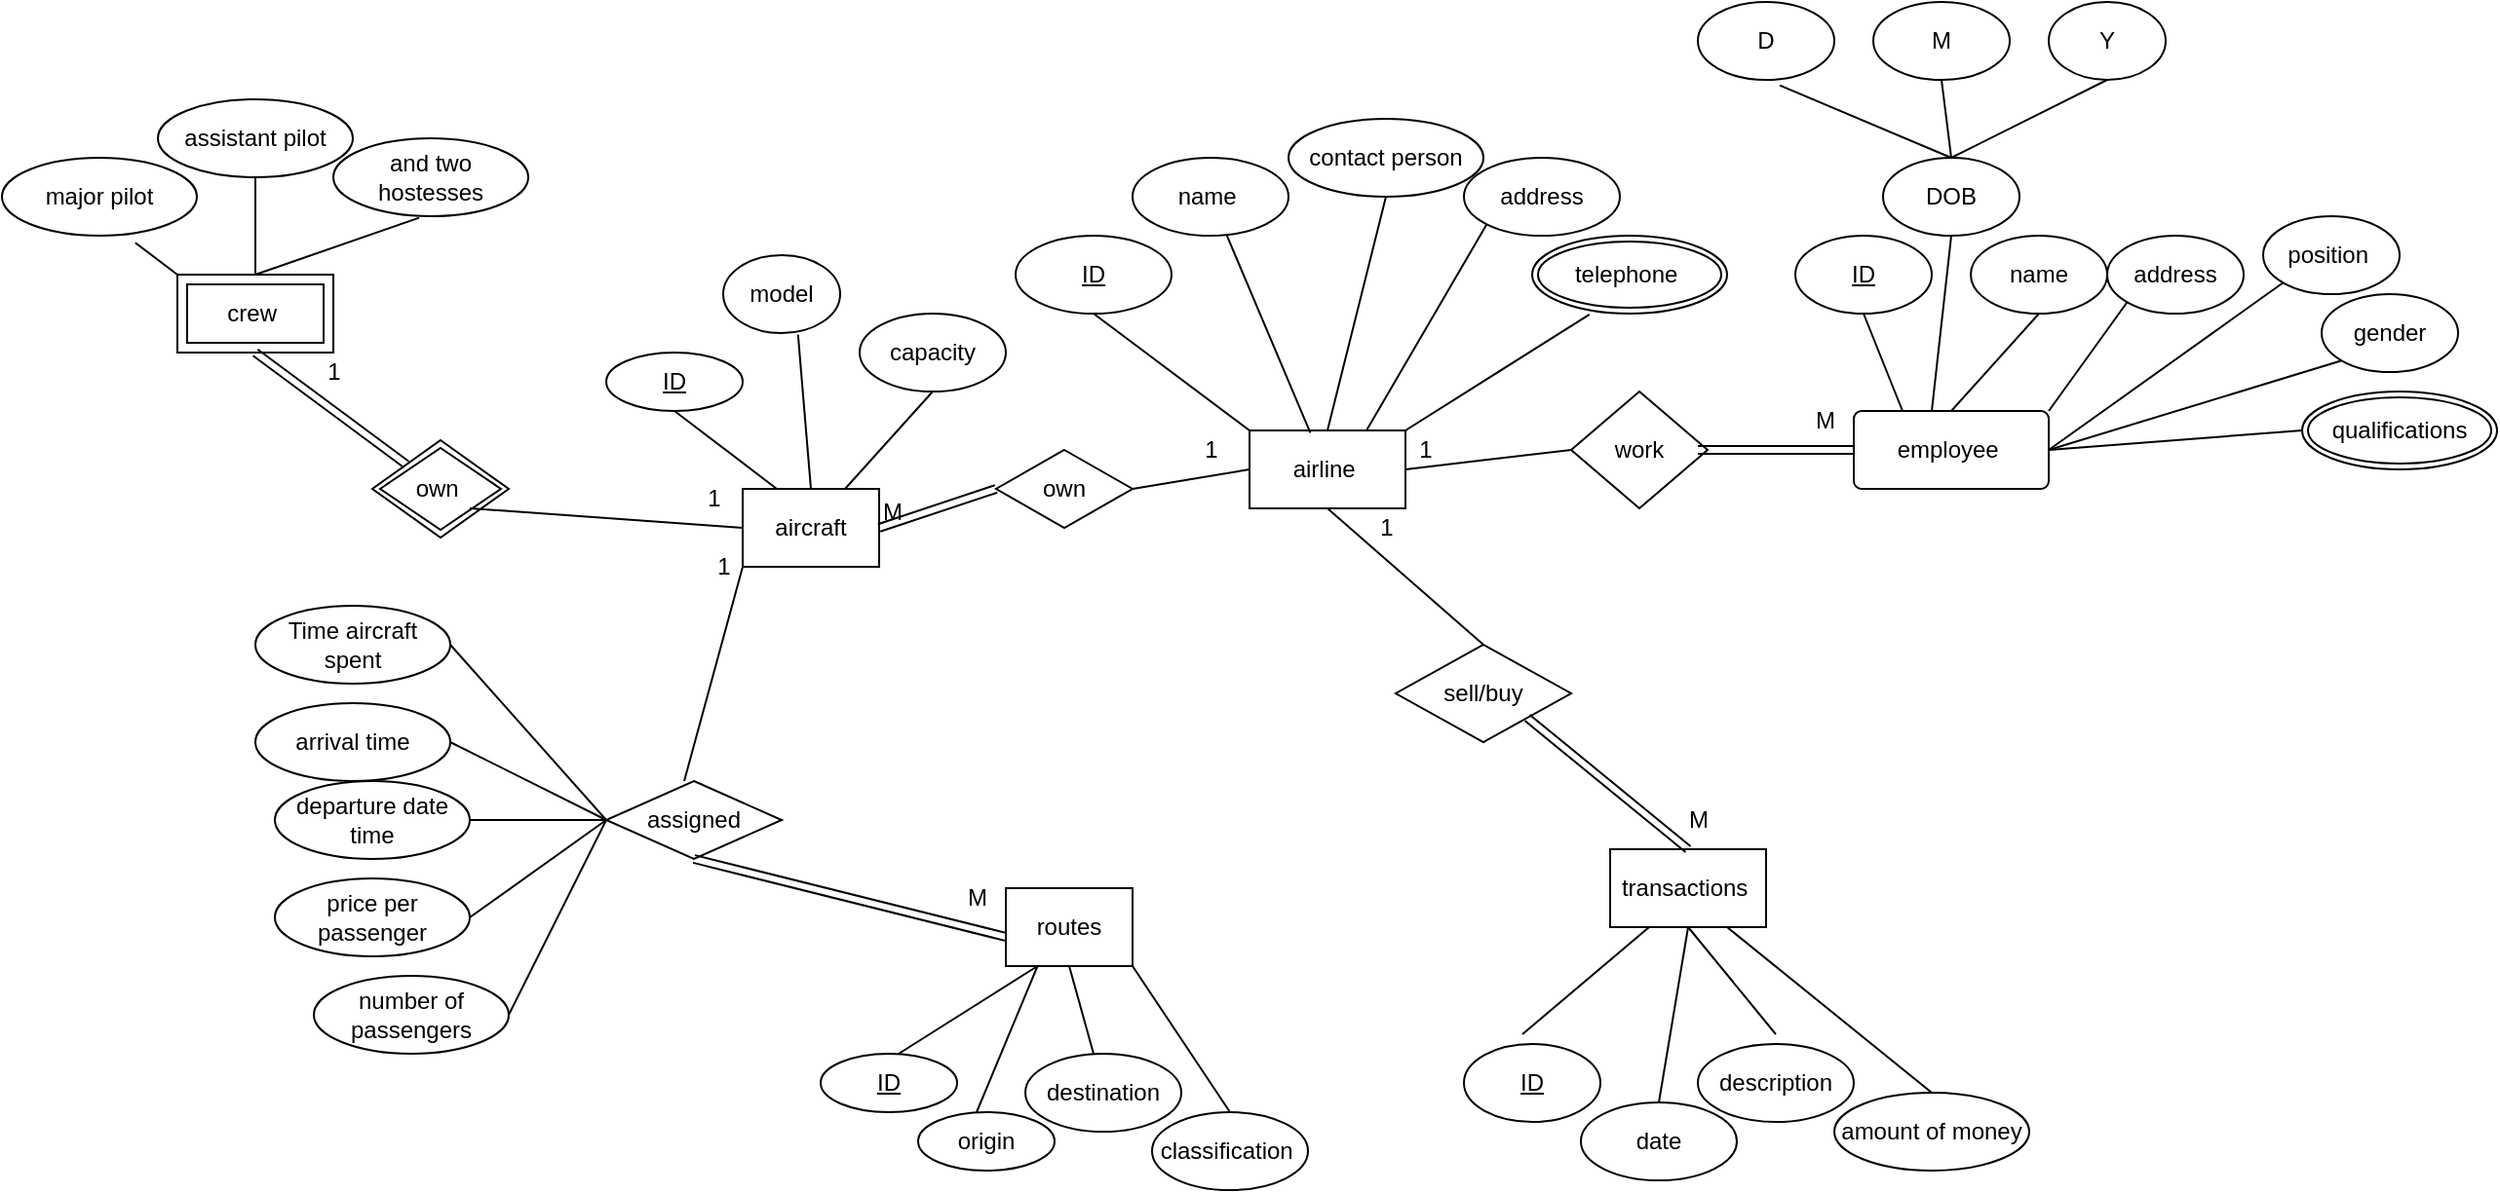 <mxfile version="20.8.16" type="device"><diagram name="Page-1" id="KseNPY2jonuDEoGHUXrM"><mxGraphModel dx="2338" dy="623" grid="1" gridSize="10" guides="1" tooltips="1" connect="1" arrows="1" fold="1" page="1" pageScale="1" pageWidth="850" pageHeight="1100" math="0" shadow="0"><root><mxCell id="0"/><mxCell id="1" parent="0"/><mxCell id="VIx9MLrTYqJv1k51mE-8-1" value="airline&amp;nbsp;" style="whiteSpace=wrap;html=1;align=center;" vertex="1" parent="1"><mxGeometry x="200" y="300" width="80" height="40" as="geometry"/></mxCell><mxCell id="VIx9MLrTYqJv1k51mE-8-3" value="ID" style="ellipse;whiteSpace=wrap;html=1;align=center;fontStyle=4;" vertex="1" parent="1"><mxGeometry x="80" y="200" width="80" height="40" as="geometry"/></mxCell><mxCell id="VIx9MLrTYqJv1k51mE-8-4" value="name&amp;nbsp;" style="ellipse;whiteSpace=wrap;html=1;align=center;" vertex="1" parent="1"><mxGeometry x="140" y="160" width="80" height="40" as="geometry"/></mxCell><mxCell id="VIx9MLrTYqJv1k51mE-8-5" value="address" style="ellipse;whiteSpace=wrap;html=1;align=center;" vertex="1" parent="1"><mxGeometry x="310" y="160" width="80" height="40" as="geometry"/></mxCell><mxCell id="VIx9MLrTYqJv1k51mE-8-6" value="contact person" style="ellipse;whiteSpace=wrap;html=1;align=center;" vertex="1" parent="1"><mxGeometry x="220" y="140" width="100" height="40" as="geometry"/></mxCell><mxCell id="VIx9MLrTYqJv1k51mE-8-9" value="" style="endArrow=none;html=1;rounded=0;entryX=0;entryY=0;entryDx=0;entryDy=0;exitX=0.5;exitY=1;exitDx=0;exitDy=0;" edge="1" parent="1" source="VIx9MLrTYqJv1k51mE-8-3" target="VIx9MLrTYqJv1k51mE-8-1"><mxGeometry relative="1" as="geometry"><mxPoint x="110" y="250" as="sourcePoint"/><mxPoint x="270" y="250" as="targetPoint"/></mxGeometry></mxCell><mxCell id="VIx9MLrTYqJv1k51mE-8-10" value="" style="endArrow=none;html=1;rounded=0;exitX=0.39;exitY=0.03;exitDx=0;exitDy=0;exitPerimeter=0;" edge="1" parent="1" source="VIx9MLrTYqJv1k51mE-8-1" target="VIx9MLrTYqJv1k51mE-8-4"><mxGeometry relative="1" as="geometry"><mxPoint x="220" y="230" as="sourcePoint"/><mxPoint x="380" y="230" as="targetPoint"/></mxGeometry></mxCell><mxCell id="VIx9MLrTYqJv1k51mE-8-13" value="" style="endArrow=none;html=1;rounded=0;exitX=0.5;exitY=0;exitDx=0;exitDy=0;entryX=0.5;entryY=1;entryDx=0;entryDy=0;" edge="1" parent="1" source="VIx9MLrTYqJv1k51mE-8-1" target="VIx9MLrTYqJv1k51mE-8-6"><mxGeometry relative="1" as="geometry"><mxPoint x="240" y="250" as="sourcePoint"/><mxPoint x="400" y="250" as="targetPoint"/></mxGeometry></mxCell><mxCell id="VIx9MLrTYqJv1k51mE-8-15" value="" style="endArrow=none;html=1;rounded=0;exitX=0.75;exitY=0;exitDx=0;exitDy=0;entryX=0;entryY=1;entryDx=0;entryDy=0;" edge="1" parent="1" source="VIx9MLrTYqJv1k51mE-8-1" target="VIx9MLrTYqJv1k51mE-8-5"><mxGeometry relative="1" as="geometry"><mxPoint x="310" y="240" as="sourcePoint"/><mxPoint x="470" y="240" as="targetPoint"/></mxGeometry></mxCell><mxCell id="VIx9MLrTYqJv1k51mE-8-16" value="" style="endArrow=none;html=1;rounded=0;exitX=1;exitY=0;exitDx=0;exitDy=0;entryX=0.244;entryY=1.01;entryDx=0;entryDy=0;entryPerimeter=0;" edge="1" parent="1" source="VIx9MLrTYqJv1k51mE-8-1"><mxGeometry relative="1" as="geometry"><mxPoint x="290" y="320" as="sourcePoint"/><mxPoint x="374.4" y="240.4" as="targetPoint"/></mxGeometry></mxCell><mxCell id="VIx9MLrTYqJv1k51mE-8-17" value="employee&amp;nbsp;" style="rounded=1;arcSize=10;whiteSpace=wrap;html=1;align=center;" vertex="1" parent="1"><mxGeometry x="510" y="290" width="100" height="40" as="geometry"/></mxCell><mxCell id="VIx9MLrTYqJv1k51mE-8-19" value="ID" style="ellipse;whiteSpace=wrap;html=1;align=center;fontStyle=4;" vertex="1" parent="1"><mxGeometry x="480" y="200" width="70" height="40" as="geometry"/></mxCell><mxCell id="VIx9MLrTYqJv1k51mE-8-20" value="name" style="ellipse;whiteSpace=wrap;html=1;align=center;" vertex="1" parent="1"><mxGeometry x="570" y="200" width="70" height="40" as="geometry"/></mxCell><mxCell id="VIx9MLrTYqJv1k51mE-8-21" value="address" style="ellipse;whiteSpace=wrap;html=1;align=center;" vertex="1" parent="1"><mxGeometry x="640" y="200" width="70" height="40" as="geometry"/></mxCell><mxCell id="VIx9MLrTYqJv1k51mE-8-22" value="DOB" style="ellipse;whiteSpace=wrap;html=1;align=center;" vertex="1" parent="1"><mxGeometry x="525" y="160" width="70" height="40" as="geometry"/></mxCell><mxCell id="VIx9MLrTYqJv1k51mE-8-23" value="" style="endArrow=none;html=1;rounded=0;exitX=0.25;exitY=0;exitDx=0;exitDy=0;entryX=0.5;entryY=1;entryDx=0;entryDy=0;" edge="1" parent="1" source="VIx9MLrTYqJv1k51mE-8-17" target="VIx9MLrTYqJv1k51mE-8-19"><mxGeometry relative="1" as="geometry"><mxPoint x="530" y="270" as="sourcePoint"/><mxPoint x="690" y="270" as="targetPoint"/></mxGeometry></mxCell><mxCell id="VIx9MLrTYqJv1k51mE-8-24" value="" style="endArrow=none;html=1;rounded=0;exitX=0.5;exitY=0;exitDx=0;exitDy=0;entryX=0.5;entryY=1;entryDx=0;entryDy=0;" edge="1" parent="1" source="VIx9MLrTYqJv1k51mE-8-17" target="VIx9MLrTYqJv1k51mE-8-20"><mxGeometry relative="1" as="geometry"><mxPoint x="580" y="260" as="sourcePoint"/><mxPoint x="740" y="260" as="targetPoint"/></mxGeometry></mxCell><mxCell id="VIx9MLrTYqJv1k51mE-8-25" value="" style="endArrow=none;html=1;rounded=0;entryX=0;entryY=1;entryDx=0;entryDy=0;" edge="1" parent="1" target="VIx9MLrTYqJv1k51mE-8-21"><mxGeometry relative="1" as="geometry"><mxPoint x="610" y="290" as="sourcePoint"/><mxPoint x="770" y="290" as="targetPoint"/></mxGeometry></mxCell><mxCell id="VIx9MLrTYqJv1k51mE-8-26" value="" style="endArrow=none;html=1;rounded=0;entryX=0.5;entryY=1;entryDx=0;entryDy=0;" edge="1" parent="1" target="VIx9MLrTYqJv1k51mE-8-22"><mxGeometry relative="1" as="geometry"><mxPoint x="550" y="290" as="sourcePoint"/><mxPoint x="710" y="290" as="targetPoint"/></mxGeometry></mxCell><mxCell id="VIx9MLrTYqJv1k51mE-8-27" value="D" style="ellipse;whiteSpace=wrap;html=1;align=center;" vertex="1" parent="1"><mxGeometry x="430" y="80" width="70" height="40" as="geometry"/></mxCell><mxCell id="VIx9MLrTYqJv1k51mE-8-28" value="M" style="ellipse;whiteSpace=wrap;html=1;align=center;" vertex="1" parent="1"><mxGeometry x="520" y="80" width="70" height="40" as="geometry"/></mxCell><mxCell id="VIx9MLrTYqJv1k51mE-8-29" value="Y" style="ellipse;whiteSpace=wrap;html=1;align=center;" vertex="1" parent="1"><mxGeometry x="610" y="80" width="60" height="40" as="geometry"/></mxCell><mxCell id="VIx9MLrTYqJv1k51mE-8-30" value="" style="endArrow=none;html=1;rounded=0;entryX=0.5;entryY=1;entryDx=0;entryDy=0;" edge="1" parent="1" target="VIx9MLrTYqJv1k51mE-8-29"><mxGeometry relative="1" as="geometry"><mxPoint x="560" y="160" as="sourcePoint"/><mxPoint x="720" y="160" as="targetPoint"/></mxGeometry></mxCell><mxCell id="VIx9MLrTYqJv1k51mE-8-31" value="" style="endArrow=none;html=1;rounded=0;entryX=0.5;entryY=1;entryDx=0;entryDy=0;" edge="1" parent="1" target="VIx9MLrTYqJv1k51mE-8-28"><mxGeometry relative="1" as="geometry"><mxPoint x="560" y="160" as="sourcePoint"/><mxPoint x="650" y="130" as="targetPoint"/></mxGeometry></mxCell><mxCell id="VIx9MLrTYqJv1k51mE-8-32" value="" style="endArrow=none;html=1;rounded=0;entryX=0.6;entryY=1.07;entryDx=0;entryDy=0;exitX=0.5;exitY=0;exitDx=0;exitDy=0;entryPerimeter=0;" edge="1" parent="1" source="VIx9MLrTYqJv1k51mE-8-22" target="VIx9MLrTYqJv1k51mE-8-27"><mxGeometry relative="1" as="geometry"><mxPoint x="580" y="180" as="sourcePoint"/><mxPoint x="660" y="140" as="targetPoint"/></mxGeometry></mxCell><mxCell id="VIx9MLrTYqJv1k51mE-8-33" value="gender" style="ellipse;whiteSpace=wrap;html=1;align=center;" vertex="1" parent="1"><mxGeometry x="750" y="230" width="70" height="40" as="geometry"/></mxCell><mxCell id="VIx9MLrTYqJv1k51mE-8-34" value="position&amp;nbsp;" style="ellipse;whiteSpace=wrap;html=1;align=center;" vertex="1" parent="1"><mxGeometry x="720" y="190" width="70" height="40" as="geometry"/></mxCell><mxCell id="VIx9MLrTYqJv1k51mE-8-36" value="qualifications" style="ellipse;shape=doubleEllipse;margin=3;whiteSpace=wrap;html=1;align=center;" vertex="1" parent="1"><mxGeometry x="740" y="280" width="100" height="40" as="geometry"/></mxCell><mxCell id="VIx9MLrTYqJv1k51mE-8-37" value="" style="endArrow=none;html=1;rounded=0;entryX=0;entryY=1;entryDx=0;entryDy=0;" edge="1" parent="1" target="VIx9MLrTYqJv1k51mE-8-34"><mxGeometry relative="1" as="geometry"><mxPoint x="610" y="310" as="sourcePoint"/><mxPoint x="770" y="310" as="targetPoint"/></mxGeometry></mxCell><mxCell id="VIx9MLrTYqJv1k51mE-8-38" value="" style="endArrow=none;html=1;rounded=0;entryX=0;entryY=1;entryDx=0;entryDy=0;" edge="1" parent="1" target="VIx9MLrTYqJv1k51mE-8-33"><mxGeometry relative="1" as="geometry"><mxPoint x="610" y="310" as="sourcePoint"/><mxPoint x="770" y="310" as="targetPoint"/></mxGeometry></mxCell><mxCell id="VIx9MLrTYqJv1k51mE-8-39" value="" style="endArrow=none;html=1;rounded=0;entryX=0;entryY=0.5;entryDx=0;entryDy=0;" edge="1" parent="1" target="VIx9MLrTYqJv1k51mE-8-36"><mxGeometry relative="1" as="geometry"><mxPoint x="610" y="310" as="sourcePoint"/><mxPoint x="770" y="310" as="targetPoint"/></mxGeometry></mxCell><mxCell id="VIx9MLrTYqJv1k51mE-8-40" value="work" style="shape=rhombus;perimeter=rhombusPerimeter;whiteSpace=wrap;html=1;align=center;" vertex="1" parent="1"><mxGeometry x="365" y="280" width="70" height="60" as="geometry"/></mxCell><mxCell id="VIx9MLrTYqJv1k51mE-8-41" value="" style="shape=link;html=1;rounded=0;" edge="1" parent="1"><mxGeometry relative="1" as="geometry"><mxPoint x="430" y="310" as="sourcePoint"/><mxPoint x="510" y="310" as="targetPoint"/></mxGeometry></mxCell><mxCell id="VIx9MLrTYqJv1k51mE-8-42" value="" style="resizable=0;html=1;align=left;verticalAlign=bottom;" connectable="0" vertex="1" parent="VIx9MLrTYqJv1k51mE-8-41"><mxGeometry x="-1" relative="1" as="geometry"/></mxCell><mxCell id="VIx9MLrTYqJv1k51mE-8-43" value="" style="resizable=0;html=1;align=right;verticalAlign=bottom;" connectable="0" vertex="1" parent="VIx9MLrTYqJv1k51mE-8-41"><mxGeometry x="1" relative="1" as="geometry"/></mxCell><mxCell id="VIx9MLrTYqJv1k51mE-8-44" value="M" style="text;html=1;align=center;verticalAlign=middle;resizable=0;points=[];autosize=1;strokeColor=none;fillColor=none;" vertex="1" parent="1"><mxGeometry x="480" y="280" width="30" height="30" as="geometry"/></mxCell><mxCell id="VIx9MLrTYqJv1k51mE-8-45" value="" style="endArrow=none;html=1;rounded=0;entryX=0;entryY=0.5;entryDx=0;entryDy=0;" edge="1" parent="1" target="VIx9MLrTYqJv1k51mE-8-40"><mxGeometry relative="1" as="geometry"><mxPoint x="280" y="320" as="sourcePoint"/><mxPoint x="440" y="320" as="targetPoint"/></mxGeometry></mxCell><mxCell id="VIx9MLrTYqJv1k51mE-8-46" value="1" style="text;html=1;align=center;verticalAlign=middle;resizable=0;points=[];autosize=1;strokeColor=none;fillColor=none;" vertex="1" parent="1"><mxGeometry x="275" y="295" width="30" height="30" as="geometry"/></mxCell><mxCell id="VIx9MLrTYqJv1k51mE-8-49" value="aircraft" style="whiteSpace=wrap;html=1;align=center;" vertex="1" parent="1"><mxGeometry x="-60" y="330" width="70" height="40" as="geometry"/></mxCell><mxCell id="VIx9MLrTYqJv1k51mE-8-51" value="ID" style="ellipse;whiteSpace=wrap;html=1;align=center;fontStyle=4;" vertex="1" parent="1"><mxGeometry x="-130" y="260" width="70" height="30" as="geometry"/></mxCell><mxCell id="VIx9MLrTYqJv1k51mE-8-52" value="capacity" style="ellipse;whiteSpace=wrap;html=1;align=center;" vertex="1" parent="1"><mxGeometry y="240" width="75" height="40" as="geometry"/></mxCell><mxCell id="VIx9MLrTYqJv1k51mE-8-53" value="model" style="ellipse;whiteSpace=wrap;html=1;align=center;" vertex="1" parent="1"><mxGeometry x="-70" y="210" width="60" height="40" as="geometry"/></mxCell><mxCell id="VIx9MLrTYqJv1k51mE-8-54" value="" style="endArrow=none;html=1;rounded=0;entryX=0.5;entryY=1;entryDx=0;entryDy=0;exitX=0.75;exitY=0;exitDx=0;exitDy=0;" edge="1" parent="1" source="VIx9MLrTYqJv1k51mE-8-49" target="VIx9MLrTYqJv1k51mE-8-52"><mxGeometry relative="1" as="geometry"><mxPoint x="-10" y="330" as="sourcePoint"/><mxPoint x="150" y="330" as="targetPoint"/></mxGeometry></mxCell><mxCell id="VIx9MLrTYqJv1k51mE-8-55" value="" style="endArrow=none;html=1;rounded=0;entryX=0.25;entryY=0;entryDx=0;entryDy=0;exitX=0.5;exitY=1;exitDx=0;exitDy=0;" edge="1" parent="1" source="VIx9MLrTYqJv1k51mE-8-51" target="VIx9MLrTYqJv1k51mE-8-49"><mxGeometry relative="1" as="geometry"><mxPoint x="-90" y="310" as="sourcePoint"/><mxPoint x="70" y="310" as="targetPoint"/></mxGeometry></mxCell><mxCell id="VIx9MLrTYqJv1k51mE-8-56" value="" style="endArrow=none;html=1;rounded=0;exitX=0.5;exitY=0;exitDx=0;exitDy=0;entryX=0.64;entryY=1.02;entryDx=0;entryDy=0;entryPerimeter=0;" edge="1" parent="1" source="VIx9MLrTYqJv1k51mE-8-49" target="VIx9MLrTYqJv1k51mE-8-53"><mxGeometry relative="1" as="geometry"><mxPoint x="-40" y="290" as="sourcePoint"/><mxPoint x="120" y="290" as="targetPoint"/></mxGeometry></mxCell><mxCell id="VIx9MLrTYqJv1k51mE-8-57" value="own" style="shape=rhombus;perimeter=rhombusPerimeter;whiteSpace=wrap;html=1;align=center;" vertex="1" parent="1"><mxGeometry x="70" y="310" width="70" height="40" as="geometry"/></mxCell><mxCell id="VIx9MLrTYqJv1k51mE-8-58" value="" style="shape=link;html=1;rounded=0;entryX=0;entryY=0.5;entryDx=0;entryDy=0;exitX=1;exitY=0.5;exitDx=0;exitDy=0;" edge="1" parent="1" source="VIx9MLrTYqJv1k51mE-8-49" target="VIx9MLrTYqJv1k51mE-8-57"><mxGeometry relative="1" as="geometry"><mxPoint x="30" y="350" as="sourcePoint"/><mxPoint x="190" y="350" as="targetPoint"/></mxGeometry></mxCell><mxCell id="VIx9MLrTYqJv1k51mE-8-59" value="M" style="resizable=0;html=1;align=left;verticalAlign=bottom;" connectable="0" vertex="1" parent="VIx9MLrTYqJv1k51mE-8-58"><mxGeometry x="-1" relative="1" as="geometry"/></mxCell><mxCell id="VIx9MLrTYqJv1k51mE-8-62" value="" style="endArrow=none;html=1;rounded=0;entryX=0;entryY=0.5;entryDx=0;entryDy=0;" edge="1" parent="1" target="VIx9MLrTYqJv1k51mE-8-1"><mxGeometry relative="1" as="geometry"><mxPoint x="140" y="330" as="sourcePoint"/><mxPoint x="300" y="330" as="targetPoint"/></mxGeometry></mxCell><mxCell id="VIx9MLrTYqJv1k51mE-8-63" value="1" style="text;html=1;align=center;verticalAlign=middle;resizable=0;points=[];autosize=1;strokeColor=none;fillColor=none;" vertex="1" parent="1"><mxGeometry x="165" y="295" width="30" height="30" as="geometry"/></mxCell><mxCell id="VIx9MLrTYqJv1k51mE-8-64" value="routes" style="whiteSpace=wrap;html=1;align=center;" vertex="1" parent="1"><mxGeometry x="75" y="535" width="65" height="40" as="geometry"/></mxCell><mxCell id="VIx9MLrTYqJv1k51mE-8-72" value="assigned" style="shape=rhombus;perimeter=rhombusPerimeter;whiteSpace=wrap;html=1;align=center;" vertex="1" parent="1"><mxGeometry x="-130" y="480" width="90" height="40" as="geometry"/></mxCell><mxCell id="VIx9MLrTYqJv1k51mE-8-73" value="origin" style="ellipse;whiteSpace=wrap;html=1;align=center;" vertex="1" parent="1"><mxGeometry x="30" y="650" width="70" height="30" as="geometry"/></mxCell><mxCell id="VIx9MLrTYqJv1k51mE-8-74" value="destination" style="ellipse;whiteSpace=wrap;html=1;align=center;" vertex="1" parent="1"><mxGeometry x="85" y="620" width="80" height="40" as="geometry"/></mxCell><mxCell id="VIx9MLrTYqJv1k51mE-8-75" value="ID" style="ellipse;whiteSpace=wrap;html=1;align=center;fontStyle=4;" vertex="1" parent="1"><mxGeometry x="-20" y="620" width="70" height="30" as="geometry"/></mxCell><mxCell id="VIx9MLrTYqJv1k51mE-8-76" value="classification&amp;nbsp;" style="ellipse;whiteSpace=wrap;html=1;align=center;" vertex="1" parent="1"><mxGeometry x="150" y="650" width="80" height="40" as="geometry"/></mxCell><mxCell id="VIx9MLrTYqJv1k51mE-8-77" value="" style="endArrow=none;html=1;rounded=0;entryX=0.25;entryY=1;entryDx=0;entryDy=0;" edge="1" parent="1" target="VIx9MLrTYqJv1k51mE-8-64"><mxGeometry relative="1" as="geometry"><mxPoint x="20" y="620" as="sourcePoint"/><mxPoint x="180" y="620" as="targetPoint"/></mxGeometry></mxCell><mxCell id="VIx9MLrTYqJv1k51mE-8-79" value="" style="endArrow=none;html=1;rounded=0;entryX=0.5;entryY=1;entryDx=0;entryDy=0;" edge="1" parent="1" target="VIx9MLrTYqJv1k51mE-8-64"><mxGeometry relative="1" as="geometry"><mxPoint x="120" y="620" as="sourcePoint"/><mxPoint x="280" y="620" as="targetPoint"/></mxGeometry></mxCell><mxCell id="VIx9MLrTYqJv1k51mE-8-80" value="" style="endArrow=none;html=1;rounded=0;entryX=0.25;entryY=1;entryDx=0;entryDy=0;" edge="1" parent="1" target="VIx9MLrTYqJv1k51mE-8-64"><mxGeometry relative="1" as="geometry"><mxPoint x="60" y="650" as="sourcePoint"/><mxPoint x="220" y="650" as="targetPoint"/></mxGeometry></mxCell><mxCell id="VIx9MLrTYqJv1k51mE-8-81" value="" style="endArrow=none;html=1;rounded=0;exitX=0.5;exitY=0;exitDx=0;exitDy=0;entryX=1;entryY=1;entryDx=0;entryDy=0;" edge="1" parent="1" source="VIx9MLrTYqJv1k51mE-8-76" target="VIx9MLrTYqJv1k51mE-8-64"><mxGeometry relative="1" as="geometry"><mxPoint x="190" y="620" as="sourcePoint"/><mxPoint x="350" y="620" as="targetPoint"/></mxGeometry></mxCell><mxCell id="VIx9MLrTYqJv1k51mE-8-82" value="" style="shape=link;html=1;rounded=0;" edge="1" parent="1"><mxGeometry relative="1" as="geometry"><mxPoint x="-85" y="520" as="sourcePoint"/><mxPoint x="75" y="560" as="targetPoint"/></mxGeometry></mxCell><mxCell id="VIx9MLrTYqJv1k51mE-8-86" value="M" style="text;html=1;align=center;verticalAlign=middle;resizable=0;points=[];autosize=1;strokeColor=none;fillColor=none;" vertex="1" parent="1"><mxGeometry x="45" y="525" width="30" height="30" as="geometry"/></mxCell><mxCell id="VIx9MLrTYqJv1k51mE-8-87" value="" style="endArrow=none;html=1;rounded=0;entryX=0;entryY=1;entryDx=0;entryDy=0;" edge="1" parent="1" target="VIx9MLrTYqJv1k51mE-8-49"><mxGeometry relative="1" as="geometry"><mxPoint x="-90" y="480" as="sourcePoint"/><mxPoint x="70" y="480" as="targetPoint"/></mxGeometry></mxCell><mxCell id="VIx9MLrTYqJv1k51mE-8-88" value="1" style="text;html=1;align=center;verticalAlign=middle;resizable=0;points=[];autosize=1;strokeColor=none;fillColor=none;" vertex="1" parent="1"><mxGeometry x="-85" y="355" width="30" height="30" as="geometry"/></mxCell><mxCell id="VIx9MLrTYqJv1k51mE-8-90" value="price per passenger" style="ellipse;whiteSpace=wrap;html=1;align=center;" vertex="1" parent="1"><mxGeometry x="-300" y="530" width="100" height="40" as="geometry"/></mxCell><mxCell id="VIx9MLrTYqJv1k51mE-8-91" value="departure date time" style="ellipse;whiteSpace=wrap;html=1;align=center;" vertex="1" parent="1"><mxGeometry x="-300" y="480" width="100" height="40" as="geometry"/></mxCell><mxCell id="VIx9MLrTYqJv1k51mE-8-92" value="arrival time" style="ellipse;whiteSpace=wrap;html=1;align=center;" vertex="1" parent="1"><mxGeometry x="-310" y="440" width="100" height="40" as="geometry"/></mxCell><mxCell id="VIx9MLrTYqJv1k51mE-8-93" value="Time aircraft spent" style="ellipse;whiteSpace=wrap;html=1;align=center;" vertex="1" parent="1"><mxGeometry x="-310" y="390" width="100" height="40" as="geometry"/></mxCell><mxCell id="VIx9MLrTYqJv1k51mE-8-94" value="number of&lt;br style=&quot;border-color: var(--border-color); text-align: -webkit-right;&quot;&gt;&lt;span style=&quot;text-align: -webkit-right;&quot;&gt;passengers&lt;/span&gt;" style="ellipse;whiteSpace=wrap;html=1;align=center;" vertex="1" parent="1"><mxGeometry x="-280" y="580" width="100" height="40" as="geometry"/></mxCell><mxCell id="VIx9MLrTYqJv1k51mE-8-96" value="" style="endArrow=none;html=1;rounded=0;entryX=0;entryY=0.5;entryDx=0;entryDy=0;" edge="1" parent="1" target="VIx9MLrTYqJv1k51mE-8-72"><mxGeometry relative="1" as="geometry"><mxPoint x="-210" y="410" as="sourcePoint"/><mxPoint x="-50" y="410" as="targetPoint"/></mxGeometry></mxCell><mxCell id="VIx9MLrTYqJv1k51mE-8-97" value="" style="endArrow=none;html=1;rounded=0;entryX=0;entryY=0.5;entryDx=0;entryDy=0;" edge="1" parent="1" target="VIx9MLrTYqJv1k51mE-8-72"><mxGeometry relative="1" as="geometry"><mxPoint x="-210" y="460" as="sourcePoint"/><mxPoint x="-50" y="460" as="targetPoint"/></mxGeometry></mxCell><mxCell id="VIx9MLrTYqJv1k51mE-8-98" value="" style="endArrow=none;html=1;rounded=0;" edge="1" parent="1"><mxGeometry relative="1" as="geometry"><mxPoint x="-200" y="500" as="sourcePoint"/><mxPoint x="-130" y="500" as="targetPoint"/></mxGeometry></mxCell><mxCell id="VIx9MLrTYqJv1k51mE-8-99" value="" style="endArrow=none;html=1;rounded=0;entryX=0;entryY=0.5;entryDx=0;entryDy=0;" edge="1" parent="1" target="VIx9MLrTYqJv1k51mE-8-72"><mxGeometry relative="1" as="geometry"><mxPoint x="-200" y="550" as="sourcePoint"/><mxPoint x="-40" y="550" as="targetPoint"/></mxGeometry></mxCell><mxCell id="VIx9MLrTYqJv1k51mE-8-100" value="" style="endArrow=none;html=1;rounded=0;entryX=0;entryY=0.5;entryDx=0;entryDy=0;" edge="1" parent="1" target="VIx9MLrTYqJv1k51mE-8-72"><mxGeometry relative="1" as="geometry"><mxPoint x="-180" y="600" as="sourcePoint"/><mxPoint x="-20" y="600" as="targetPoint"/></mxGeometry></mxCell><mxCell id="VIx9MLrTYqJv1k51mE-8-102" value="crew&amp;nbsp;" style="shape=ext;margin=3;double=1;whiteSpace=wrap;html=1;align=center;" vertex="1" parent="1"><mxGeometry x="-350" y="220" width="80" height="40" as="geometry"/></mxCell><mxCell id="VIx9MLrTYqJv1k51mE-8-104" value="major pilot" style="ellipse;whiteSpace=wrap;html=1;align=center;" vertex="1" parent="1"><mxGeometry x="-440" y="160" width="100" height="40" as="geometry"/></mxCell><mxCell id="VIx9MLrTYqJv1k51mE-8-105" value="assistant pilot" style="ellipse;whiteSpace=wrap;html=1;align=center;" vertex="1" parent="1"><mxGeometry x="-360" y="130" width="100" height="40" as="geometry"/></mxCell><mxCell id="VIx9MLrTYqJv1k51mE-8-106" value="and two hostesses" style="ellipse;whiteSpace=wrap;html=1;align=center;" vertex="1" parent="1"><mxGeometry x="-270" y="150" width="100" height="40" as="geometry"/></mxCell><mxCell id="VIx9MLrTYqJv1k51mE-8-107" style="edgeStyle=orthogonalEdgeStyle;rounded=0;orthogonalLoop=1;jettySize=auto;html=1;exitX=0.5;exitY=1;exitDx=0;exitDy=0;" edge="1" parent="1" source="VIx9MLrTYqJv1k51mE-8-106" target="VIx9MLrTYqJv1k51mE-8-106"><mxGeometry relative="1" as="geometry"/></mxCell><mxCell id="VIx9MLrTYqJv1k51mE-8-108" value="" style="endArrow=none;html=1;rounded=0;entryX=0.5;entryY=0;entryDx=0;entryDy=0;exitX=0.5;exitY=1;exitDx=0;exitDy=0;" edge="1" parent="1" source="VIx9MLrTYqJv1k51mE-8-105" target="VIx9MLrTYqJv1k51mE-8-102"><mxGeometry relative="1" as="geometry"><mxPoint x="-320" y="220" as="sourcePoint"/><mxPoint x="-160" y="220" as="targetPoint"/></mxGeometry></mxCell><mxCell id="VIx9MLrTYqJv1k51mE-8-109" value="" style="endArrow=none;html=1;rounded=0;entryX=0;entryY=0;entryDx=0;entryDy=0;exitX=0.684;exitY=1.09;exitDx=0;exitDy=0;exitPerimeter=0;" edge="1" parent="1" source="VIx9MLrTYqJv1k51mE-8-104" target="VIx9MLrTYqJv1k51mE-8-102"><mxGeometry relative="1" as="geometry"><mxPoint x="-420" y="240" as="sourcePoint"/><mxPoint x="-260" y="240" as="targetPoint"/></mxGeometry></mxCell><mxCell id="VIx9MLrTYqJv1k51mE-8-111" value="" style="endArrow=none;html=1;rounded=0;entryX=0.44;entryY=1.02;entryDx=0;entryDy=0;entryPerimeter=0;exitX=0.5;exitY=0;exitDx=0;exitDy=0;" edge="1" parent="1" source="VIx9MLrTYqJv1k51mE-8-102" target="VIx9MLrTYqJv1k51mE-8-106"><mxGeometry relative="1" as="geometry"><mxPoint x="-250" y="250" as="sourcePoint"/><mxPoint x="-90" y="250" as="targetPoint"/></mxGeometry></mxCell><mxCell id="VIx9MLrTYqJv1k51mE-8-112" value="own&amp;nbsp;" style="shape=rhombus;double=1;perimeter=rhombusPerimeter;whiteSpace=wrap;html=1;align=center;" vertex="1" parent="1"><mxGeometry x="-250" y="305" width="70" height="50" as="geometry"/></mxCell><mxCell id="VIx9MLrTYqJv1k51mE-8-113" value="" style="shape=link;html=1;rounded=0;entryX=0;entryY=0;entryDx=0;entryDy=0;" edge="1" parent="1" target="VIx9MLrTYqJv1k51mE-8-112"><mxGeometry relative="1" as="geometry"><mxPoint x="-310" y="260" as="sourcePoint"/><mxPoint x="-150" y="260" as="targetPoint"/></mxGeometry></mxCell><mxCell id="VIx9MLrTYqJv1k51mE-8-115" value="1" style="text;html=1;align=center;verticalAlign=middle;resizable=0;points=[];autosize=1;strokeColor=none;fillColor=none;" vertex="1" parent="1"><mxGeometry x="-285" y="255" width="30" height="30" as="geometry"/></mxCell><mxCell id="VIx9MLrTYqJv1k51mE-8-116" value="" style="endArrow=none;html=1;rounded=0;entryX=0;entryY=0.5;entryDx=0;entryDy=0;" edge="1" parent="1" target="VIx9MLrTYqJv1k51mE-8-49"><mxGeometry relative="1" as="geometry"><mxPoint x="-200" y="340" as="sourcePoint"/><mxPoint x="-40" y="340" as="targetPoint"/></mxGeometry></mxCell><mxCell id="VIx9MLrTYqJv1k51mE-8-117" value="1" style="text;html=1;align=center;verticalAlign=middle;resizable=0;points=[];autosize=1;strokeColor=none;fillColor=none;" vertex="1" parent="1"><mxGeometry x="-90" y="320" width="30" height="30" as="geometry"/></mxCell><mxCell id="VIx9MLrTYqJv1k51mE-8-118" value="transactions&amp;nbsp;" style="whiteSpace=wrap;html=1;align=center;" vertex="1" parent="1"><mxGeometry x="385" y="515" width="80" height="40" as="geometry"/></mxCell><mxCell id="VIx9MLrTYqJv1k51mE-8-120" value="date" style="ellipse;whiteSpace=wrap;html=1;align=center;" vertex="1" parent="1"><mxGeometry x="370" y="645" width="80" height="40" as="geometry"/></mxCell><mxCell id="VIx9MLrTYqJv1k51mE-8-121" value="ID" style="ellipse;whiteSpace=wrap;html=1;align=center;fontStyle=4;" vertex="1" parent="1"><mxGeometry x="310" y="615" width="70" height="40" as="geometry"/></mxCell><mxCell id="VIx9MLrTYqJv1k51mE-8-123" value="description" style="ellipse;whiteSpace=wrap;html=1;align=center;" vertex="1" parent="1"><mxGeometry x="430" y="615" width="80" height="40" as="geometry"/></mxCell><mxCell id="VIx9MLrTYqJv1k51mE-8-124" value="amount of money" style="ellipse;whiteSpace=wrap;html=1;align=center;" vertex="1" parent="1"><mxGeometry x="500" y="640" width="100" height="40" as="geometry"/></mxCell><mxCell id="VIx9MLrTYqJv1k51mE-8-125" value="" style="endArrow=none;html=1;rounded=0;entryX=0.25;entryY=1;entryDx=0;entryDy=0;" edge="1" parent="1" target="VIx9MLrTYqJv1k51mE-8-118"><mxGeometry relative="1" as="geometry"><mxPoint x="340" y="610" as="sourcePoint"/><mxPoint x="500" y="610" as="targetPoint"/></mxGeometry></mxCell><mxCell id="VIx9MLrTYqJv1k51mE-8-126" value="" style="endArrow=none;html=1;rounded=0;entryX=0.5;entryY=0;entryDx=0;entryDy=0;exitX=0.5;exitY=1;exitDx=0;exitDy=0;" edge="1" parent="1" source="VIx9MLrTYqJv1k51mE-8-118" target="VIx9MLrTYqJv1k51mE-8-120"><mxGeometry relative="1" as="geometry"><mxPoint x="320" y="630" as="sourcePoint"/><mxPoint x="480" y="630" as="targetPoint"/></mxGeometry></mxCell><mxCell id="VIx9MLrTYqJv1k51mE-8-127" value="" style="endArrow=none;html=1;rounded=0;entryX=0.5;entryY=1;entryDx=0;entryDy=0;" edge="1" parent="1" target="VIx9MLrTYqJv1k51mE-8-118"><mxGeometry relative="1" as="geometry"><mxPoint x="470" y="610" as="sourcePoint"/><mxPoint x="630" y="610" as="targetPoint"/></mxGeometry></mxCell><mxCell id="VIx9MLrTYqJv1k51mE-8-128" value="" style="endArrow=none;html=1;rounded=0;exitX=0.5;exitY=0;exitDx=0;exitDy=0;entryX=0.75;entryY=1;entryDx=0;entryDy=0;" edge="1" parent="1" source="VIx9MLrTYqJv1k51mE-8-124" target="VIx9MLrTYqJv1k51mE-8-118"><mxGeometry relative="1" as="geometry"><mxPoint x="530" y="610" as="sourcePoint"/><mxPoint x="690" y="610" as="targetPoint"/></mxGeometry></mxCell><mxCell id="VIx9MLrTYqJv1k51mE-8-129" style="edgeStyle=orthogonalEdgeStyle;rounded=0;orthogonalLoop=1;jettySize=auto;html=1;exitX=0.5;exitY=1;exitDx=0;exitDy=0;" edge="1" parent="1" source="VIx9MLrTYqJv1k51mE-8-124" target="VIx9MLrTYqJv1k51mE-8-124"><mxGeometry relative="1" as="geometry"/></mxCell><mxCell id="VIx9MLrTYqJv1k51mE-8-130" value="sell/buy" style="shape=rhombus;perimeter=rhombusPerimeter;whiteSpace=wrap;html=1;align=center;" vertex="1" parent="1"><mxGeometry x="275" y="410" width="90" height="50" as="geometry"/></mxCell><mxCell id="VIx9MLrTYqJv1k51mE-8-131" value="" style="shape=link;html=1;rounded=0;entryX=0.5;entryY=0;entryDx=0;entryDy=0;exitX=1;exitY=1;exitDx=0;exitDy=0;" edge="1" parent="1" source="VIx9MLrTYqJv1k51mE-8-130" target="VIx9MLrTYqJv1k51mE-8-118"><mxGeometry relative="1" as="geometry"><mxPoint x="370" y="470" as="sourcePoint"/><mxPoint x="530" y="470" as="targetPoint"/></mxGeometry></mxCell><mxCell id="VIx9MLrTYqJv1k51mE-8-134" value="M" style="text;html=1;align=center;verticalAlign=middle;resizable=0;points=[];autosize=1;strokeColor=none;fillColor=none;" vertex="1" parent="1"><mxGeometry x="415" y="485" width="30" height="30" as="geometry"/></mxCell><mxCell id="VIx9MLrTYqJv1k51mE-8-135" value="" style="endArrow=none;html=1;rounded=0;entryX=0.5;entryY=0;entryDx=0;entryDy=0;exitX=0.5;exitY=1;exitDx=0;exitDy=0;" edge="1" parent="1" source="VIx9MLrTYqJv1k51mE-8-1" target="VIx9MLrTYqJv1k51mE-8-130"><mxGeometry relative="1" as="geometry"><mxPoint x="220" y="370" as="sourcePoint"/><mxPoint x="380" y="370" as="targetPoint"/></mxGeometry></mxCell><mxCell id="VIx9MLrTYqJv1k51mE-8-136" value="1" style="text;html=1;align=center;verticalAlign=middle;resizable=0;points=[];autosize=1;strokeColor=none;fillColor=none;" vertex="1" parent="1"><mxGeometry x="255" y="335" width="30" height="30" as="geometry"/></mxCell><mxCell id="VIx9MLrTYqJv1k51mE-8-137" value="telephone&amp;nbsp;" style="ellipse;shape=doubleEllipse;margin=3;whiteSpace=wrap;html=1;align=center;" vertex="1" parent="1"><mxGeometry x="345" y="200" width="100" height="40" as="geometry"/></mxCell></root></mxGraphModel></diagram></mxfile>